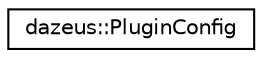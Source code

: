 digraph "Graphical Class Hierarchy"
{
  edge [fontname="Helvetica",fontsize="10",labelfontname="Helvetica",labelfontsize="10"];
  node [fontname="Helvetica",fontsize="10",shape=record];
  rankdir="LR";
  Node1 [label="dazeus::PluginConfig",height=0.2,width=0.4,color="black", fillcolor="white", style="filled",URL="$structdazeus_1_1_plugin_config.html"];
}

